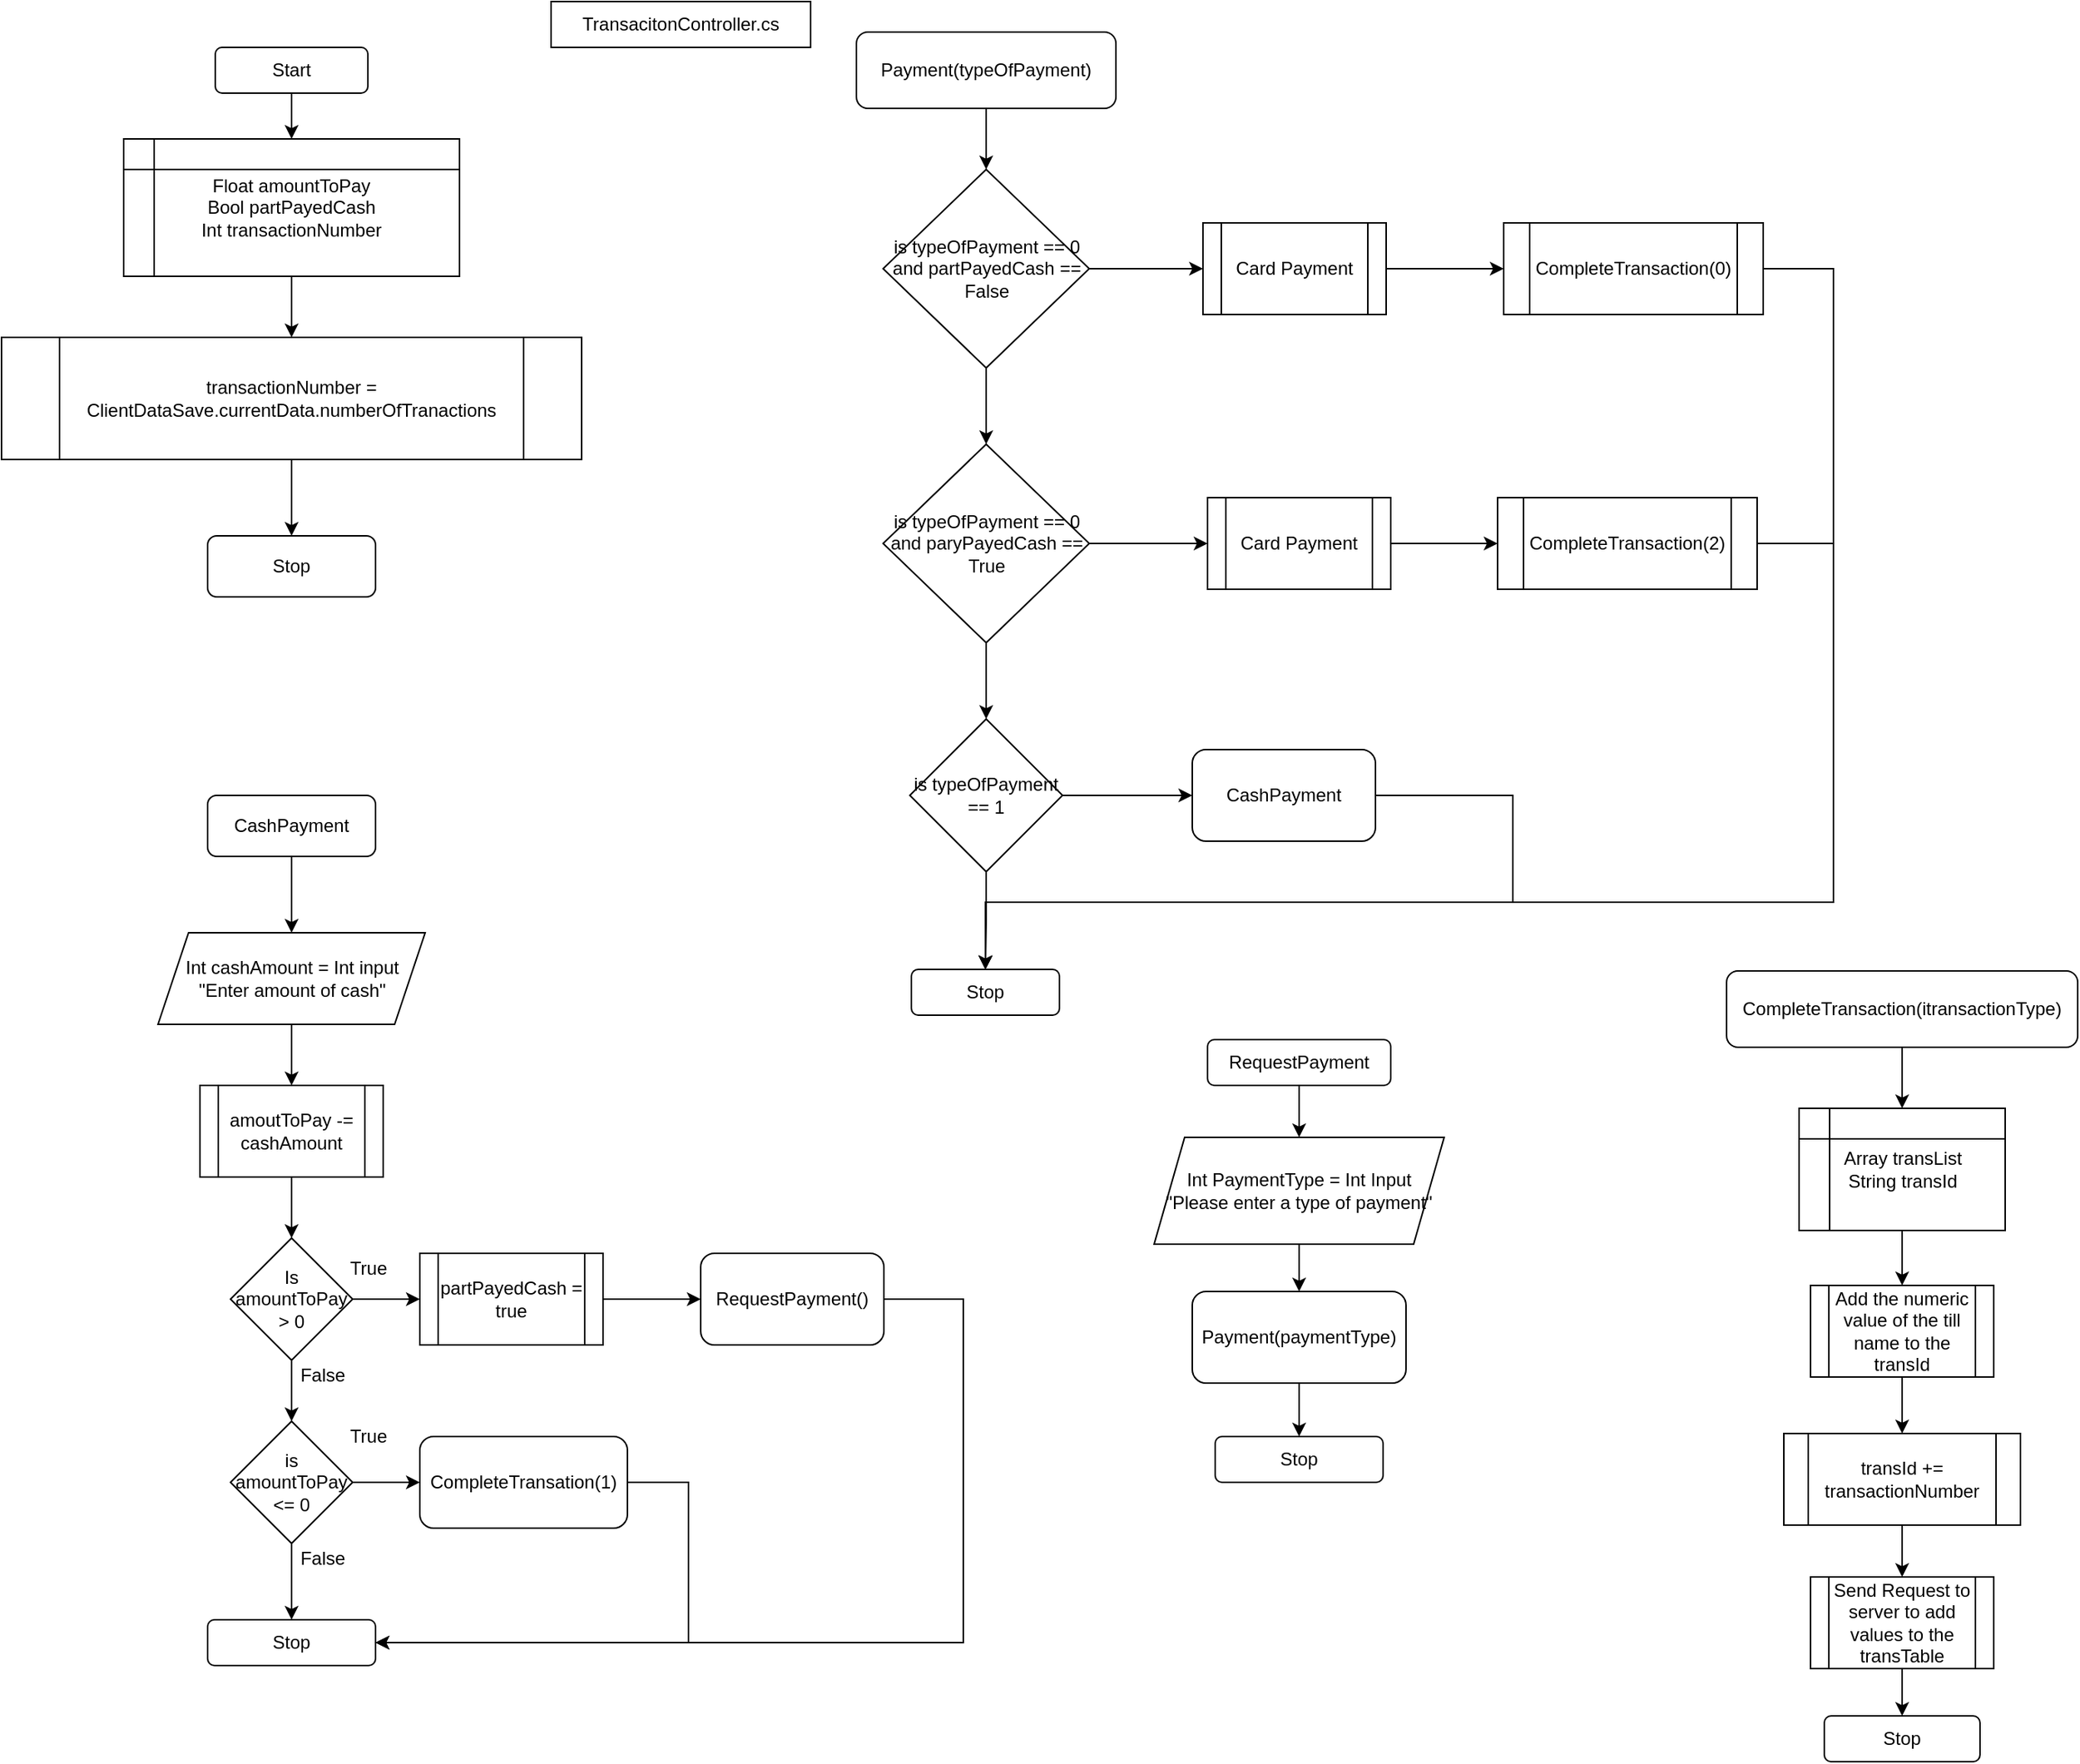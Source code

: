 <mxfile version="20.3.0" type="device"><diagram id="kWArmeRe0s_3p_KHgz4b" name="Page-1"><mxGraphModel dx="630" dy="537" grid="1" gridSize="10" guides="1" tooltips="1" connect="1" arrows="1" fold="1" page="1" pageScale="1" pageWidth="827" pageHeight="1169" math="0" shadow="0"><root><mxCell id="0"/><mxCell id="1" parent="0"/><mxCell id="oIpWL1rFHJPQTePZg6k3-5" style="edgeStyle=orthogonalEdgeStyle;rounded=0;orthogonalLoop=1;jettySize=auto;html=1;" parent="1" source="oIpWL1rFHJPQTePZg6k3-1" target="oIpWL1rFHJPQTePZg6k3-2" edge="1"><mxGeometry relative="1" as="geometry"/></mxCell><mxCell id="oIpWL1rFHJPQTePZg6k3-1" value="Start" style="rounded=1;whiteSpace=wrap;html=1;" parent="1" vertex="1"><mxGeometry x="160" y="40" width="100" height="30" as="geometry"/></mxCell><mxCell id="oIpWL1rFHJPQTePZg6k3-6" style="edgeStyle=orthogonalEdgeStyle;rounded=0;orthogonalLoop=1;jettySize=auto;html=1;entryX=0.5;entryY=0;entryDx=0;entryDy=0;" parent="1" source="oIpWL1rFHJPQTePZg6k3-2" target="oIpWL1rFHJPQTePZg6k3-3" edge="1"><mxGeometry relative="1" as="geometry"/></mxCell><mxCell id="oIpWL1rFHJPQTePZg6k3-2" value="Float amountToPay&lt;br&gt;Bool partPayedCash&lt;br&gt;Int transactionNumber" style="shape=internalStorage;whiteSpace=wrap;html=1;backgroundOutline=1;" parent="1" vertex="1"><mxGeometry x="100" y="100" width="220" height="90" as="geometry"/></mxCell><mxCell id="oIpWL1rFHJPQTePZg6k3-7" style="edgeStyle=orthogonalEdgeStyle;rounded=0;orthogonalLoop=1;jettySize=auto;html=1;entryX=0.5;entryY=0;entryDx=0;entryDy=0;" parent="1" source="oIpWL1rFHJPQTePZg6k3-3" target="oIpWL1rFHJPQTePZg6k3-4" edge="1"><mxGeometry relative="1" as="geometry"/></mxCell><mxCell id="oIpWL1rFHJPQTePZg6k3-3" value="transactionNumber = ClientDataSave.currentData.numberOfTranactions" style="shape=process;whiteSpace=wrap;html=1;backgroundOutline=1;" parent="1" vertex="1"><mxGeometry x="20" y="230" width="380" height="80" as="geometry"/></mxCell><mxCell id="oIpWL1rFHJPQTePZg6k3-4" value="Stop" style="rounded=1;whiteSpace=wrap;html=1;" parent="1" vertex="1"><mxGeometry x="155" y="360" width="110" height="40" as="geometry"/></mxCell><mxCell id="oIpWL1rFHJPQTePZg6k3-12" style="edgeStyle=orthogonalEdgeStyle;rounded=0;orthogonalLoop=1;jettySize=auto;html=1;" parent="1" source="oIpWL1rFHJPQTePZg6k3-8" target="oIpWL1rFHJPQTePZg6k3-9" edge="1"><mxGeometry relative="1" as="geometry"/></mxCell><mxCell id="oIpWL1rFHJPQTePZg6k3-8" value="Payment(typeOfPayment)" style="rounded=1;whiteSpace=wrap;html=1;" parent="1" vertex="1"><mxGeometry x="580" y="30" width="170" height="50" as="geometry"/></mxCell><mxCell id="oIpWL1rFHJPQTePZg6k3-13" style="edgeStyle=orthogonalEdgeStyle;rounded=0;orthogonalLoop=1;jettySize=auto;html=1;entryX=0.5;entryY=0;entryDx=0;entryDy=0;" parent="1" source="oIpWL1rFHJPQTePZg6k3-9" target="oIpWL1rFHJPQTePZg6k3-10" edge="1"><mxGeometry relative="1" as="geometry"/></mxCell><mxCell id="oIpWL1rFHJPQTePZg6k3-23" style="edgeStyle=orthogonalEdgeStyle;rounded=0;orthogonalLoop=1;jettySize=auto;html=1;entryX=0;entryY=0.5;entryDx=0;entryDy=0;" parent="1" source="oIpWL1rFHJPQTePZg6k3-9" target="oIpWL1rFHJPQTePZg6k3-15" edge="1"><mxGeometry relative="1" as="geometry"/></mxCell><mxCell id="oIpWL1rFHJPQTePZg6k3-9" value="is typeOfPayment == 0 and partPayedCash == False" style="rhombus;whiteSpace=wrap;html=1;" parent="1" vertex="1"><mxGeometry x="597.5" y="120" width="135" height="130" as="geometry"/></mxCell><mxCell id="oIpWL1rFHJPQTePZg6k3-14" style="edgeStyle=orthogonalEdgeStyle;rounded=0;orthogonalLoop=1;jettySize=auto;html=1;entryX=0.5;entryY=0;entryDx=0;entryDy=0;" parent="1" source="oIpWL1rFHJPQTePZg6k3-10" target="oIpWL1rFHJPQTePZg6k3-11" edge="1"><mxGeometry relative="1" as="geometry"/></mxCell><mxCell id="oIpWL1rFHJPQTePZg6k3-25" style="edgeStyle=orthogonalEdgeStyle;rounded=0;orthogonalLoop=1;jettySize=auto;html=1;entryX=0;entryY=0.5;entryDx=0;entryDy=0;" parent="1" source="oIpWL1rFHJPQTePZg6k3-10" target="oIpWL1rFHJPQTePZg6k3-17" edge="1"><mxGeometry relative="1" as="geometry"/></mxCell><mxCell id="oIpWL1rFHJPQTePZg6k3-10" value="is typeOfPayment == 0 and paryPayedCash == True" style="rhombus;whiteSpace=wrap;html=1;" parent="1" vertex="1"><mxGeometry x="597.5" y="300" width="135" height="130" as="geometry"/></mxCell><mxCell id="oIpWL1rFHJPQTePZg6k3-22" style="edgeStyle=orthogonalEdgeStyle;rounded=0;orthogonalLoop=1;jettySize=auto;html=1;entryX=0.5;entryY=0;entryDx=0;entryDy=0;" parent="1" source="oIpWL1rFHJPQTePZg6k3-11" target="oIpWL1rFHJPQTePZg6k3-21" edge="1"><mxGeometry relative="1" as="geometry"/></mxCell><mxCell id="oIpWL1rFHJPQTePZg6k3-27" style="edgeStyle=orthogonalEdgeStyle;rounded=0;orthogonalLoop=1;jettySize=auto;html=1;entryX=0;entryY=0.5;entryDx=0;entryDy=0;" parent="1" source="oIpWL1rFHJPQTePZg6k3-11" target="oIpWL1rFHJPQTePZg6k3-20" edge="1"><mxGeometry relative="1" as="geometry"/></mxCell><mxCell id="oIpWL1rFHJPQTePZg6k3-11" value="is typeOfPayment == 1" style="rhombus;whiteSpace=wrap;html=1;" parent="1" vertex="1"><mxGeometry x="615" y="480" width="100" height="100" as="geometry"/></mxCell><mxCell id="oIpWL1rFHJPQTePZg6k3-24" style="edgeStyle=orthogonalEdgeStyle;rounded=0;orthogonalLoop=1;jettySize=auto;html=1;entryX=0;entryY=0.5;entryDx=0;entryDy=0;" parent="1" source="oIpWL1rFHJPQTePZg6k3-15" target="oIpWL1rFHJPQTePZg6k3-16" edge="1"><mxGeometry relative="1" as="geometry"/></mxCell><mxCell id="oIpWL1rFHJPQTePZg6k3-15" value="Card Payment" style="shape=process;whiteSpace=wrap;html=1;backgroundOutline=1;" parent="1" vertex="1"><mxGeometry x="807" y="155" width="120" height="60" as="geometry"/></mxCell><mxCell id="oIpWL1rFHJPQTePZg6k3-29" style="edgeStyle=orthogonalEdgeStyle;rounded=0;orthogonalLoop=1;jettySize=auto;html=1;entryX=0.5;entryY=0;entryDx=0;entryDy=0;" parent="1" source="oIpWL1rFHJPQTePZg6k3-16" target="oIpWL1rFHJPQTePZg6k3-21" edge="1"><mxGeometry relative="1" as="geometry"><Array as="points"><mxPoint x="1220" y="185"/><mxPoint x="1220" y="600"/><mxPoint x="665" y="600"/></Array></mxGeometry></mxCell><mxCell id="oIpWL1rFHJPQTePZg6k3-16" value="CompleteTransaction(0)" style="shape=process;whiteSpace=wrap;html=1;backgroundOutline=1;" parent="1" vertex="1"><mxGeometry x="1004" y="155" width="170" height="60" as="geometry"/></mxCell><mxCell id="oIpWL1rFHJPQTePZg6k3-26" style="edgeStyle=orthogonalEdgeStyle;rounded=0;orthogonalLoop=1;jettySize=auto;html=1;entryX=0;entryY=0.5;entryDx=0;entryDy=0;" parent="1" source="oIpWL1rFHJPQTePZg6k3-17" target="oIpWL1rFHJPQTePZg6k3-18" edge="1"><mxGeometry relative="1" as="geometry"/></mxCell><mxCell id="oIpWL1rFHJPQTePZg6k3-17" value="Card Payment" style="shape=process;whiteSpace=wrap;html=1;backgroundOutline=1;" parent="1" vertex="1"><mxGeometry x="810" y="335" width="120" height="60" as="geometry"/></mxCell><mxCell id="oIpWL1rFHJPQTePZg6k3-30" style="edgeStyle=orthogonalEdgeStyle;rounded=0;orthogonalLoop=1;jettySize=auto;html=1;entryX=0.5;entryY=0;entryDx=0;entryDy=0;" parent="1" source="oIpWL1rFHJPQTePZg6k3-18" target="oIpWL1rFHJPQTePZg6k3-21" edge="1"><mxGeometry relative="1" as="geometry"><Array as="points"><mxPoint x="1220" y="365"/><mxPoint x="1220" y="600"/><mxPoint x="665" y="600"/></Array></mxGeometry></mxCell><mxCell id="oIpWL1rFHJPQTePZg6k3-18" value="CompleteTransaction(2)" style="shape=process;whiteSpace=wrap;html=1;backgroundOutline=1;" parent="1" vertex="1"><mxGeometry x="1000" y="335" width="170" height="60" as="geometry"/></mxCell><mxCell id="oIpWL1rFHJPQTePZg6k3-28" style="edgeStyle=orthogonalEdgeStyle;rounded=0;orthogonalLoop=1;jettySize=auto;html=1;entryX=0.5;entryY=0;entryDx=0;entryDy=0;" parent="1" source="oIpWL1rFHJPQTePZg6k3-20" target="oIpWL1rFHJPQTePZg6k3-21" edge="1"><mxGeometry relative="1" as="geometry"><Array as="points"><mxPoint x="1010" y="530"/><mxPoint x="1010" y="600"/><mxPoint x="665" y="600"/></Array></mxGeometry></mxCell><mxCell id="oIpWL1rFHJPQTePZg6k3-20" value="CashPayment" style="rounded=1;whiteSpace=wrap;html=1;" parent="1" vertex="1"><mxGeometry x="800" y="500" width="120" height="60" as="geometry"/></mxCell><mxCell id="oIpWL1rFHJPQTePZg6k3-21" value="Stop" style="rounded=1;whiteSpace=wrap;html=1;" parent="1" vertex="1"><mxGeometry x="616" y="644" width="97" height="30" as="geometry"/></mxCell><mxCell id="oIpWL1rFHJPQTePZg6k3-40" style="edgeStyle=orthogonalEdgeStyle;rounded=0;orthogonalLoop=1;jettySize=auto;html=1;" parent="1" source="oIpWL1rFHJPQTePZg6k3-31" target="oIpWL1rFHJPQTePZg6k3-32" edge="1"><mxGeometry relative="1" as="geometry"/></mxCell><mxCell id="oIpWL1rFHJPQTePZg6k3-31" value="CashPayment" style="rounded=1;whiteSpace=wrap;html=1;" parent="1" vertex="1"><mxGeometry x="155" y="530" width="110" height="40" as="geometry"/></mxCell><mxCell id="oIpWL1rFHJPQTePZg6k3-41" style="edgeStyle=orthogonalEdgeStyle;rounded=0;orthogonalLoop=1;jettySize=auto;html=1;entryX=0.5;entryY=0;entryDx=0;entryDy=0;" parent="1" source="oIpWL1rFHJPQTePZg6k3-32" target="oIpWL1rFHJPQTePZg6k3-34" edge="1"><mxGeometry relative="1" as="geometry"/></mxCell><mxCell id="oIpWL1rFHJPQTePZg6k3-32" value="Int cashAmount = Int input &quot;Enter amount of cash&quot;" style="shape=parallelogram;perimeter=parallelogramPerimeter;whiteSpace=wrap;html=1;fixedSize=1;" parent="1" vertex="1"><mxGeometry x="122.5" y="620" width="175" height="60" as="geometry"/></mxCell><mxCell id="oIpWL1rFHJPQTePZg6k3-43" style="edgeStyle=orthogonalEdgeStyle;rounded=0;orthogonalLoop=1;jettySize=auto;html=1;entryX=0.5;entryY=0;entryDx=0;entryDy=0;" parent="1" source="oIpWL1rFHJPQTePZg6k3-33" target="oIpWL1rFHJPQTePZg6k3-35" edge="1"><mxGeometry relative="1" as="geometry"/></mxCell><mxCell id="oIpWL1rFHJPQTePZg6k3-49" style="edgeStyle=orthogonalEdgeStyle;rounded=0;orthogonalLoop=1;jettySize=auto;html=1;entryX=0;entryY=0.5;entryDx=0;entryDy=0;" parent="1" source="oIpWL1rFHJPQTePZg6k3-33" target="oIpWL1rFHJPQTePZg6k3-37" edge="1"><mxGeometry relative="1" as="geometry"/></mxCell><mxCell id="oIpWL1rFHJPQTePZg6k3-33" value="Is amountToPay &amp;gt; 0" style="rhombus;whiteSpace=wrap;html=1;" parent="1" vertex="1"><mxGeometry x="170" y="820" width="80" height="80" as="geometry"/></mxCell><mxCell id="oIpWL1rFHJPQTePZg6k3-42" style="edgeStyle=orthogonalEdgeStyle;rounded=0;orthogonalLoop=1;jettySize=auto;html=1;entryX=0.5;entryY=0;entryDx=0;entryDy=0;" parent="1" source="oIpWL1rFHJPQTePZg6k3-34" target="oIpWL1rFHJPQTePZg6k3-33" edge="1"><mxGeometry relative="1" as="geometry"/></mxCell><mxCell id="oIpWL1rFHJPQTePZg6k3-34" value="amoutToPay -= cashAmount" style="shape=process;whiteSpace=wrap;html=1;backgroundOutline=1;" parent="1" vertex="1"><mxGeometry x="150" y="720" width="120" height="60" as="geometry"/></mxCell><mxCell id="oIpWL1rFHJPQTePZg6k3-45" style="edgeStyle=orthogonalEdgeStyle;rounded=0;orthogonalLoop=1;jettySize=auto;html=1;entryX=0.5;entryY=0;entryDx=0;entryDy=0;" parent="1" source="oIpWL1rFHJPQTePZg6k3-35" target="oIpWL1rFHJPQTePZg6k3-36" edge="1"><mxGeometry relative="1" as="geometry"/></mxCell><mxCell id="oIpWL1rFHJPQTePZg6k3-47" style="edgeStyle=orthogonalEdgeStyle;rounded=0;orthogonalLoop=1;jettySize=auto;html=1;entryX=0;entryY=0.5;entryDx=0;entryDy=0;" parent="1" source="oIpWL1rFHJPQTePZg6k3-35" target="oIpWL1rFHJPQTePZg6k3-39" edge="1"><mxGeometry relative="1" as="geometry"/></mxCell><mxCell id="oIpWL1rFHJPQTePZg6k3-35" value="is amountToPay &amp;lt;= 0" style="rhombus;whiteSpace=wrap;html=1;" parent="1" vertex="1"><mxGeometry x="170" y="940" width="80" height="80" as="geometry"/></mxCell><mxCell id="oIpWL1rFHJPQTePZg6k3-36" value="Stop" style="rounded=1;whiteSpace=wrap;html=1;" parent="1" vertex="1"><mxGeometry x="155" y="1070" width="110" height="30" as="geometry"/></mxCell><mxCell id="oIpWL1rFHJPQTePZg6k3-51" style="edgeStyle=orthogonalEdgeStyle;rounded=0;orthogonalLoop=1;jettySize=auto;html=1;entryX=0;entryY=0.5;entryDx=0;entryDy=0;" parent="1" source="oIpWL1rFHJPQTePZg6k3-37" target="oIpWL1rFHJPQTePZg6k3-38" edge="1"><mxGeometry relative="1" as="geometry"/></mxCell><mxCell id="oIpWL1rFHJPQTePZg6k3-37" value="partPayedCash = true" style="shape=process;whiteSpace=wrap;html=1;backgroundOutline=1;" parent="1" vertex="1"><mxGeometry x="294" y="830" width="120" height="60" as="geometry"/></mxCell><mxCell id="oIpWL1rFHJPQTePZg6k3-53" style="edgeStyle=orthogonalEdgeStyle;rounded=0;orthogonalLoop=1;jettySize=auto;html=1;entryX=1;entryY=0.5;entryDx=0;entryDy=0;" parent="1" source="oIpWL1rFHJPQTePZg6k3-38" target="oIpWL1rFHJPQTePZg6k3-36" edge="1"><mxGeometry relative="1" as="geometry"><Array as="points"><mxPoint x="650" y="860"/><mxPoint x="650" y="1085"/></Array></mxGeometry></mxCell><mxCell id="oIpWL1rFHJPQTePZg6k3-38" value="RequestPayment()" style="rounded=1;whiteSpace=wrap;html=1;" parent="1" vertex="1"><mxGeometry x="478" y="830" width="120" height="60" as="geometry"/></mxCell><mxCell id="oIpWL1rFHJPQTePZg6k3-52" style="edgeStyle=orthogonalEdgeStyle;rounded=0;orthogonalLoop=1;jettySize=auto;html=1;entryX=1;entryY=0.5;entryDx=0;entryDy=0;" parent="1" source="oIpWL1rFHJPQTePZg6k3-39" target="oIpWL1rFHJPQTePZg6k3-36" edge="1"><mxGeometry relative="1" as="geometry"><Array as="points"><mxPoint x="470" y="980"/><mxPoint x="470" y="1085"/></Array></mxGeometry></mxCell><mxCell id="oIpWL1rFHJPQTePZg6k3-39" value="CompleteTransation(1)" style="rounded=1;whiteSpace=wrap;html=1;" parent="1" vertex="1"><mxGeometry x="294" y="950" width="136" height="60" as="geometry"/></mxCell><mxCell id="oIpWL1rFHJPQTePZg6k3-44" value="False" style="text;html=1;align=center;verticalAlign=middle;resizable=0;points=[];autosize=1;strokeColor=none;fillColor=none;" parent="1" vertex="1"><mxGeometry x="205" y="895" width="50" height="30" as="geometry"/></mxCell><mxCell id="oIpWL1rFHJPQTePZg6k3-46" value="False" style="text;html=1;align=center;verticalAlign=middle;resizable=0;points=[];autosize=1;strokeColor=none;fillColor=none;" parent="1" vertex="1"><mxGeometry x="205" y="1015" width="50" height="30" as="geometry"/></mxCell><mxCell id="oIpWL1rFHJPQTePZg6k3-48" value="True" style="text;html=1;align=center;verticalAlign=middle;resizable=0;points=[];autosize=1;strokeColor=none;fillColor=none;" parent="1" vertex="1"><mxGeometry x="235" y="935" width="50" height="30" as="geometry"/></mxCell><mxCell id="oIpWL1rFHJPQTePZg6k3-50" value="True" style="text;html=1;align=center;verticalAlign=middle;resizable=0;points=[];autosize=1;strokeColor=none;fillColor=none;" parent="1" vertex="1"><mxGeometry x="235" y="825" width="50" height="30" as="geometry"/></mxCell><mxCell id="oIpWL1rFHJPQTePZg6k3-58" style="edgeStyle=orthogonalEdgeStyle;rounded=0;orthogonalLoop=1;jettySize=auto;html=1;entryX=0.5;entryY=0;entryDx=0;entryDy=0;" parent="1" source="oIpWL1rFHJPQTePZg6k3-54" target="oIpWL1rFHJPQTePZg6k3-55" edge="1"><mxGeometry relative="1" as="geometry"/></mxCell><mxCell id="oIpWL1rFHJPQTePZg6k3-54" value="RequestPayment" style="rounded=1;whiteSpace=wrap;html=1;" parent="1" vertex="1"><mxGeometry x="810" y="690" width="120" height="30" as="geometry"/></mxCell><mxCell id="oIpWL1rFHJPQTePZg6k3-59" style="edgeStyle=orthogonalEdgeStyle;rounded=0;orthogonalLoop=1;jettySize=auto;html=1;entryX=0.5;entryY=0;entryDx=0;entryDy=0;" parent="1" source="oIpWL1rFHJPQTePZg6k3-55" target="oIpWL1rFHJPQTePZg6k3-56" edge="1"><mxGeometry relative="1" as="geometry"/></mxCell><mxCell id="oIpWL1rFHJPQTePZg6k3-55" value="Int PaymentType = Int Input &quot;Please enter a type of payment&quot;" style="shape=parallelogram;perimeter=parallelogramPerimeter;whiteSpace=wrap;html=1;fixedSize=1;" parent="1" vertex="1"><mxGeometry x="775" y="754" width="190" height="70" as="geometry"/></mxCell><mxCell id="oIpWL1rFHJPQTePZg6k3-60" style="edgeStyle=orthogonalEdgeStyle;rounded=0;orthogonalLoop=1;jettySize=auto;html=1;entryX=0.5;entryY=0;entryDx=0;entryDy=0;" parent="1" source="oIpWL1rFHJPQTePZg6k3-56" target="oIpWL1rFHJPQTePZg6k3-57" edge="1"><mxGeometry relative="1" as="geometry"/></mxCell><mxCell id="oIpWL1rFHJPQTePZg6k3-56" value="Payment(paymentType)" style="rounded=1;whiteSpace=wrap;html=1;" parent="1" vertex="1"><mxGeometry x="800" y="855" width="140" height="60" as="geometry"/></mxCell><mxCell id="oIpWL1rFHJPQTePZg6k3-57" value="Stop" style="rounded=1;whiteSpace=wrap;html=1;" parent="1" vertex="1"><mxGeometry x="815" y="950" width="110" height="30" as="geometry"/></mxCell><mxCell id="1LAOoPHWJGf2_fZdBOZK-6" style="edgeStyle=orthogonalEdgeStyle;rounded=0;orthogonalLoop=1;jettySize=auto;html=1;entryX=0.5;entryY=0;entryDx=0;entryDy=0;" parent="1" source="oIpWL1rFHJPQTePZg6k3-61" target="1LAOoPHWJGf2_fZdBOZK-1" edge="1"><mxGeometry relative="1" as="geometry"/></mxCell><mxCell id="oIpWL1rFHJPQTePZg6k3-61" value="CompleteTransaction(itransactionType)" style="rounded=1;whiteSpace=wrap;html=1;" parent="1" vertex="1"><mxGeometry x="1150" y="645" width="230" height="50" as="geometry"/></mxCell><mxCell id="1LAOoPHWJGf2_fZdBOZK-7" style="edgeStyle=orthogonalEdgeStyle;rounded=0;orthogonalLoop=1;jettySize=auto;html=1;entryX=0.5;entryY=0;entryDx=0;entryDy=0;" parent="1" source="1LAOoPHWJGf2_fZdBOZK-1" target="1LAOoPHWJGf2_fZdBOZK-2" edge="1"><mxGeometry relative="1" as="geometry"/></mxCell><mxCell id="1LAOoPHWJGf2_fZdBOZK-1" value="Array transList&lt;br&gt;String transId" style="shape=internalStorage;whiteSpace=wrap;html=1;backgroundOutline=1;" parent="1" vertex="1"><mxGeometry x="1197.5" y="735" width="135" height="80" as="geometry"/></mxCell><mxCell id="1LAOoPHWJGf2_fZdBOZK-8" style="edgeStyle=orthogonalEdgeStyle;rounded=0;orthogonalLoop=1;jettySize=auto;html=1;entryX=0.5;entryY=0;entryDx=0;entryDy=0;" parent="1" source="1LAOoPHWJGf2_fZdBOZK-2" target="1LAOoPHWJGf2_fZdBOZK-3" edge="1"><mxGeometry relative="1" as="geometry"/></mxCell><mxCell id="1LAOoPHWJGf2_fZdBOZK-2" value="Add the numeric value of the till name to the transId" style="shape=process;whiteSpace=wrap;html=1;backgroundOutline=1;" parent="1" vertex="1"><mxGeometry x="1205" y="851" width="120" height="60" as="geometry"/></mxCell><mxCell id="1LAOoPHWJGf2_fZdBOZK-12" style="edgeStyle=orthogonalEdgeStyle;rounded=0;orthogonalLoop=1;jettySize=auto;html=1;entryX=0.5;entryY=0;entryDx=0;entryDy=0;" parent="1" source="1LAOoPHWJGf2_fZdBOZK-3" target="1LAOoPHWJGf2_fZdBOZK-4" edge="1"><mxGeometry relative="1" as="geometry"/></mxCell><mxCell id="1LAOoPHWJGf2_fZdBOZK-3" value="transId += transactionNumber" style="shape=process;whiteSpace=wrap;html=1;backgroundOutline=1;" parent="1" vertex="1"><mxGeometry x="1187.5" y="948" width="155" height="60" as="geometry"/></mxCell><mxCell id="1LAOoPHWJGf2_fZdBOZK-10" style="edgeStyle=orthogonalEdgeStyle;rounded=0;orthogonalLoop=1;jettySize=auto;html=1;" parent="1" source="1LAOoPHWJGf2_fZdBOZK-4" target="1LAOoPHWJGf2_fZdBOZK-5" edge="1"><mxGeometry relative="1" as="geometry"/></mxCell><mxCell id="1LAOoPHWJGf2_fZdBOZK-4" value="Send Request to server to add values to the transTable" style="shape=process;whiteSpace=wrap;html=1;backgroundOutline=1;" parent="1" vertex="1"><mxGeometry x="1205" y="1042" width="120" height="60" as="geometry"/></mxCell><mxCell id="1LAOoPHWJGf2_fZdBOZK-5" value="Stop" style="rounded=1;whiteSpace=wrap;html=1;" parent="1" vertex="1"><mxGeometry x="1214" y="1133" width="102" height="30" as="geometry"/></mxCell><mxCell id="rBXLCnw31idPZyXk-UaE-1" value="TransacitonController.cs" style="rounded=0;whiteSpace=wrap;html=1;" vertex="1" parent="1"><mxGeometry x="380" y="10" width="170" height="30" as="geometry"/></mxCell></root></mxGraphModel></diagram></mxfile>